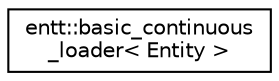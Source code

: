digraph "Graphical Class Hierarchy"
{
 // LATEX_PDF_SIZE
  edge [fontname="Helvetica",fontsize="10",labelfontname="Helvetica",labelfontsize="10"];
  node [fontname="Helvetica",fontsize="10",shape=record];
  rankdir="LR";
  Node0 [label="entt::basic_continuous\l_loader\< Entity \>",height=0.2,width=0.4,color="black", fillcolor="white", style="filled",URL="$classentt_1_1basic__continuous__loader.html",tooltip="Utility class for continuous loading."];
}
